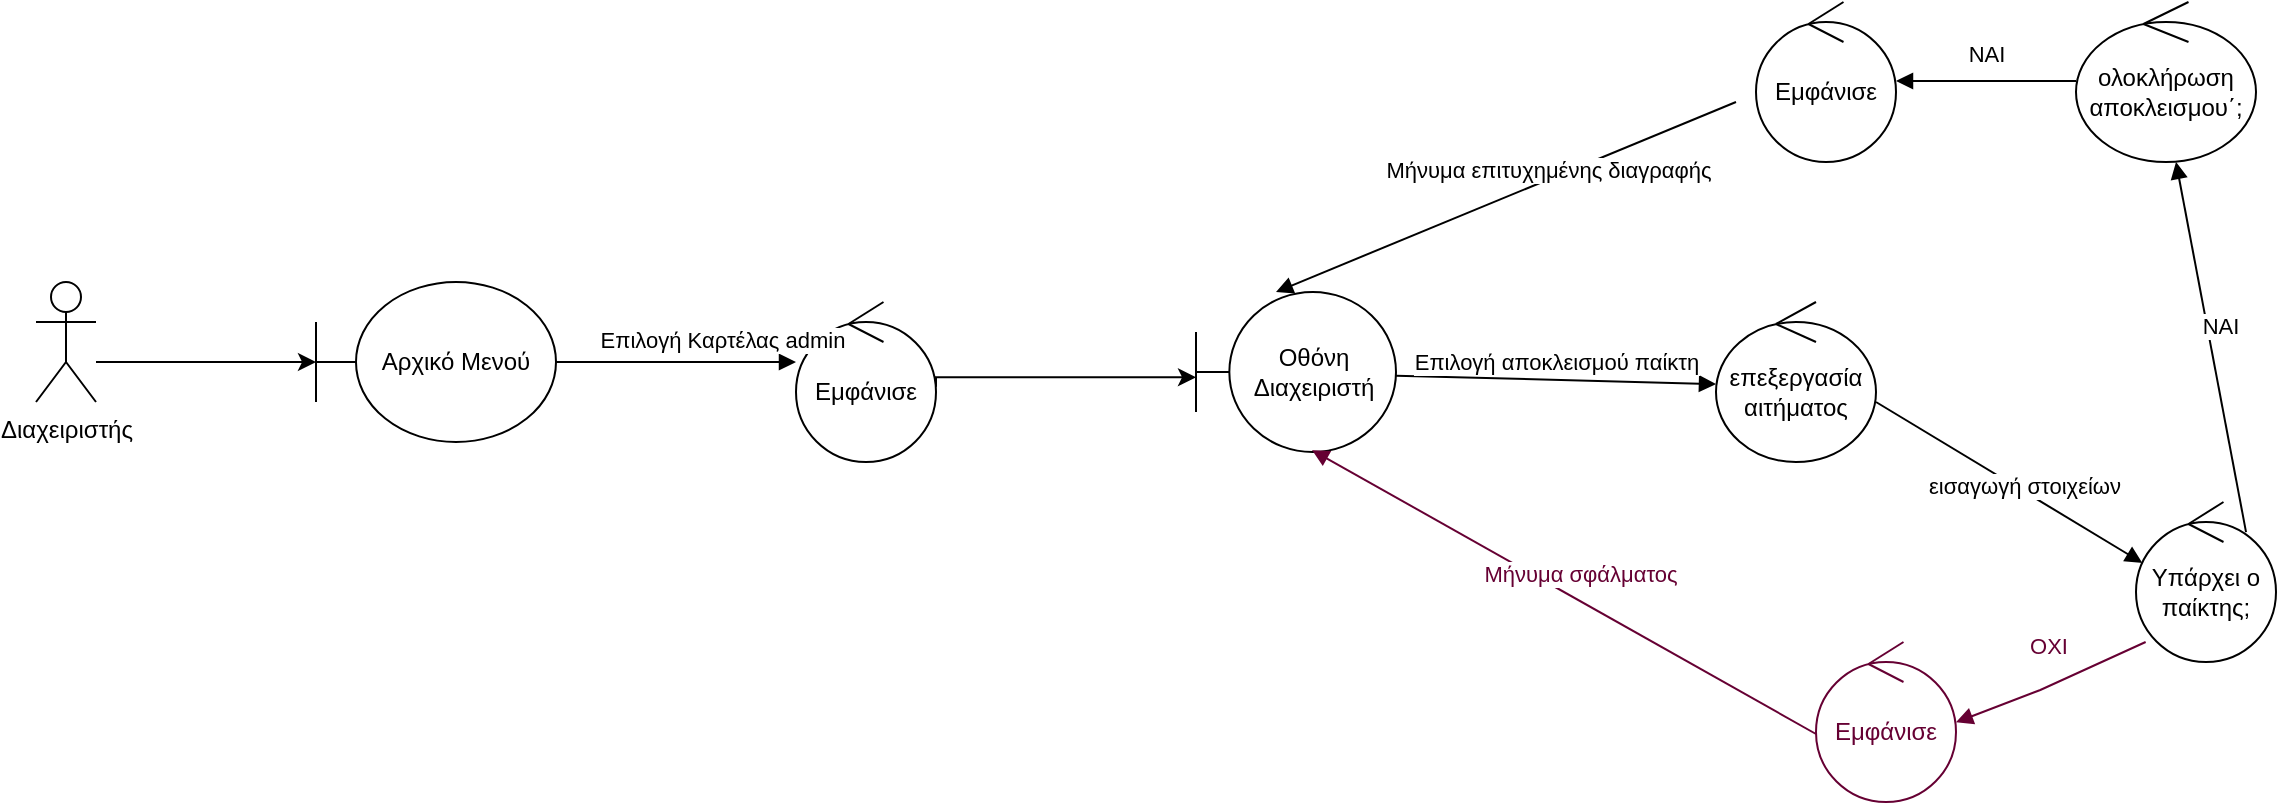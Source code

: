 <mxfile version="18.0.4" type="device"><diagram id="C5RBs43oDa-KdzZeNtuy" name="Page-1"><mxGraphModel dx="3076" dy="1874" grid="1" gridSize="10" guides="1" tooltips="1" connect="1" arrows="1" fold="1" page="1" pageScale="1" pageWidth="827" pageHeight="1169" math="0" shadow="0"><root><mxCell id="WIyWlLk6GJQsqaUBKTNV-0"/><mxCell id="WIyWlLk6GJQsqaUBKTNV-1" parent="WIyWlLk6GJQsqaUBKTNV-0"/><mxCell id="BnabDhIvQZDrZOjMussd-0" value="Διαχειριστής" style="shape=umlActor;verticalLabelPosition=bottom;verticalAlign=top;html=1;" vertex="1" parent="WIyWlLk6GJQsqaUBKTNV-1"><mxGeometry x="-1620" y="-810" width="30" height="60" as="geometry"/></mxCell><mxCell id="BnabDhIvQZDrZOjMussd-1" value="Αρχικό Μενού" style="shape=umlBoundary;whiteSpace=wrap;html=1;" vertex="1" parent="WIyWlLk6GJQsqaUBKTNV-1"><mxGeometry x="-1480" y="-810" width="120" height="80" as="geometry"/></mxCell><mxCell id="BnabDhIvQZDrZOjMussd-2" value="Εμφάνισε" style="ellipse;shape=umlControl;whiteSpace=wrap;html=1;" vertex="1" parent="WIyWlLk6GJQsqaUBKTNV-1"><mxGeometry x="-1240" y="-800" width="70" height="80" as="geometry"/></mxCell><mxCell id="BnabDhIvQZDrZOjMussd-3" value="Επιλογή Καρτέλας admin" style="html=1;verticalAlign=bottom;endArrow=block;rounded=0;exitX=1;exitY=0.5;exitDx=0;exitDy=0;exitPerimeter=0;entryX=0;entryY=0.375;entryDx=0;entryDy=0;entryPerimeter=0;" edge="1" parent="WIyWlLk6GJQsqaUBKTNV-1" source="BnabDhIvQZDrZOjMussd-1" target="BnabDhIvQZDrZOjMussd-2"><mxGeometry x="0.371" y="3" width="80" relative="1" as="geometry"><mxPoint x="-1060" y="-780" as="sourcePoint"/><mxPoint x="-958.83" y="-712.92" as="targetPoint"/><mxPoint y="1" as="offset"/></mxGeometry></mxCell><mxCell id="BnabDhIvQZDrZOjMussd-4" style="edgeStyle=orthogonalEdgeStyle;rounded=0;orthogonalLoop=1;jettySize=auto;html=1;exitX=0.5;exitY=0.5;exitDx=0;exitDy=0;exitPerimeter=0;" edge="1" parent="WIyWlLk6GJQsqaUBKTNV-1"><mxGeometry relative="1" as="geometry"><mxPoint x="-1480" y="-770" as="targetPoint"/><mxPoint x="-1590" y="-770" as="sourcePoint"/><Array as="points"><mxPoint x="-1480" y="-769.95"/></Array></mxGeometry></mxCell><mxCell id="BnabDhIvQZDrZOjMussd-5" style="edgeStyle=orthogonalEdgeStyle;rounded=0;orthogonalLoop=1;jettySize=auto;html=1;" edge="1" parent="WIyWlLk6GJQsqaUBKTNV-1"><mxGeometry relative="1" as="geometry"><mxPoint x="-1040" y="-762.36" as="targetPoint"/><mxPoint x="-1170" y="-757.64" as="sourcePoint"/><Array as="points"><mxPoint x="-1170" y="-762.36"/></Array></mxGeometry></mxCell><mxCell id="BnabDhIvQZDrZOjMussd-6" value="Οθόνη Διαχειριστή" style="shape=umlBoundary;whiteSpace=wrap;html=1;" vertex="1" parent="WIyWlLk6GJQsqaUBKTNV-1"><mxGeometry x="-1040" y="-805" width="100" height="80" as="geometry"/></mxCell><mxCell id="BnabDhIvQZDrZOjMussd-7" value="Επιλογή αποκλεισμού παίκτη" style="html=1;verticalAlign=bottom;endArrow=block;rounded=0;exitX=0.93;exitY=0.125;exitDx=0;exitDy=0;exitPerimeter=0;entryX=0;entryY=0.513;entryDx=0;entryDy=0;entryPerimeter=0;" edge="1" parent="WIyWlLk6GJQsqaUBKTNV-1"><mxGeometry width="80" relative="1" as="geometry"><mxPoint x="-940" y="-763.16" as="sourcePoint"/><mxPoint x="-780" y="-758.96" as="targetPoint"/></mxGeometry></mxCell><mxCell id="BnabDhIvQZDrZOjMussd-8" value="επεξεργασία αιτήματος" style="ellipse;shape=umlControl;whiteSpace=wrap;html=1;" vertex="1" parent="WIyWlLk6GJQsqaUBKTNV-1"><mxGeometry x="-780" y="-800" width="80" height="80" as="geometry"/></mxCell><mxCell id="BnabDhIvQZDrZOjMussd-13" value="" style="html=1;verticalAlign=bottom;endArrow=block;rounded=0;entryX=0.097;entryY=0.357;entryDx=0;entryDy=0;entryPerimeter=0;" edge="1" parent="WIyWlLk6GJQsqaUBKTNV-1"><mxGeometry x="0.062" y="-3" width="80" relative="1" as="geometry"><mxPoint x="-699.998" y="-749.999" as="sourcePoint"/><mxPoint x="-566.82" y="-669.55" as="targetPoint"/><mxPoint as="offset"/></mxGeometry></mxCell><mxCell id="BnabDhIvQZDrZOjMussd-14" value="εισαγωγή στοιχείων" style="edgeLabel;html=1;align=center;verticalAlign=middle;resizable=0;points=[];" vertex="1" connectable="0" parent="BnabDhIvQZDrZOjMussd-13"><mxGeometry x="-0.277" y="3" relative="1" as="geometry"><mxPoint x="24" y="15" as="offset"/></mxGeometry></mxCell><mxCell id="BnabDhIvQZDrZOjMussd-15" value="Υπάρχει ο παίκτης;" style="ellipse;shape=umlControl;whiteSpace=wrap;html=1;" vertex="1" parent="WIyWlLk6GJQsqaUBKTNV-1"><mxGeometry x="-570" y="-700" width="70" height="80" as="geometry"/></mxCell><mxCell id="BnabDhIvQZDrZOjMussd-17" value="ΝΑΙ" style="html=1;verticalAlign=bottom;endArrow=block;rounded=0;exitX=0.786;exitY=0.188;exitDx=0;exitDy=0;exitPerimeter=0;" edge="1" parent="WIyWlLk6GJQsqaUBKTNV-1" source="BnabDhIvQZDrZOjMussd-15"><mxGeometry x="0.004" y="-5" width="80" relative="1" as="geometry"><mxPoint x="-376.03" y="-636.96" as="sourcePoint"/><mxPoint x="-550" y="-870" as="targetPoint"/><mxPoint as="offset"/></mxGeometry></mxCell><mxCell id="BnabDhIvQZDrZOjMussd-18" value="ολοκλήρωση αποκλεισμου΄;" style="ellipse;shape=umlControl;whiteSpace=wrap;html=1;" vertex="1" parent="WIyWlLk6GJQsqaUBKTNV-1"><mxGeometry x="-600" y="-950" width="90" height="80" as="geometry"/></mxCell><mxCell id="BnabDhIvQZDrZOjMussd-19" value="Μήνυμα επιτυχημένης διαγραφής" style="html=1;verticalAlign=bottom;endArrow=block;rounded=0;entryX=0.4;entryY=0;entryDx=0;entryDy=0;entryPerimeter=0;" edge="1" parent="WIyWlLk6GJQsqaUBKTNV-1" target="BnabDhIvQZDrZOjMussd-6"><mxGeometry x="-0.168" y="4" width="80" relative="1" as="geometry"><mxPoint x="-770" y="-900" as="sourcePoint"/><mxPoint x="-1385" y="-805" as="targetPoint"/><mxPoint as="offset"/><Array as="points"/></mxGeometry></mxCell><mxCell id="BnabDhIvQZDrZOjMussd-20" value="ΟΧΙ" style="html=1;verticalAlign=bottom;endArrow=block;rounded=0;strokeColor=#660033;fontColor=#660033;exitX=0.038;exitY=0.825;exitDx=0;exitDy=0;exitPerimeter=0;" edge="1" parent="WIyWlLk6GJQsqaUBKTNV-1"><mxGeometry x="-0.038" y="-10" width="80" relative="1" as="geometry"><mxPoint x="-565.18" y="-630.0" as="sourcePoint"/><mxPoint x="-660.003" y="-589.843" as="targetPoint"/><mxPoint as="offset"/><Array as="points"><mxPoint x="-617.84" y="-606"/></Array></mxGeometry></mxCell><mxCell id="BnabDhIvQZDrZOjMussd-21" value="Εμφάνισε" style="ellipse;shape=umlControl;whiteSpace=wrap;html=1;strokeColor=#660033;fontColor=#660033;" vertex="1" parent="WIyWlLk6GJQsqaUBKTNV-1"><mxGeometry x="-730" y="-630" width="70" height="80" as="geometry"/></mxCell><mxCell id="BnabDhIvQZDrZOjMussd-22" value="Μήνυμα σφάλματος" style="html=1;verticalAlign=bottom;endArrow=block;rounded=0;entryX=0.58;entryY=0.988;entryDx=0;entryDy=0;entryPerimeter=0;fontColor=#660033;strokeColor=#660033;exitX=0.014;exitY=0.75;exitDx=0;exitDy=0;exitPerimeter=0;" edge="1" parent="WIyWlLk6GJQsqaUBKTNV-1" target="BnabDhIvQZDrZOjMussd-6"><mxGeometry x="-0.045" y="-4" width="80" relative="1" as="geometry"><mxPoint x="-730" y="-584" as="sourcePoint"/><mxPoint x="-1108.98" y="-487" as="targetPoint"/><mxPoint as="offset"/></mxGeometry></mxCell><mxCell id="BnabDhIvQZDrZOjMussd-24" value="ΝΑΙ" style="html=1;verticalAlign=bottom;endArrow=block;rounded=0;" edge="1" parent="WIyWlLk6GJQsqaUBKTNV-1"><mxGeometry x="0.004" y="-5" width="80" relative="1" as="geometry"><mxPoint x="-600" y="-910.5" as="sourcePoint"/><mxPoint x="-690" y="-910.5" as="targetPoint"/><mxPoint as="offset"/><Array as="points"><mxPoint x="-610" y="-910.5"/></Array></mxGeometry></mxCell><mxCell id="BnabDhIvQZDrZOjMussd-25" value="Εμφάνισε" style="ellipse;shape=umlControl;whiteSpace=wrap;html=1;" vertex="1" parent="WIyWlLk6GJQsqaUBKTNV-1"><mxGeometry x="-760" y="-950" width="70" height="80" as="geometry"/></mxCell></root></mxGraphModel></diagram></mxfile>